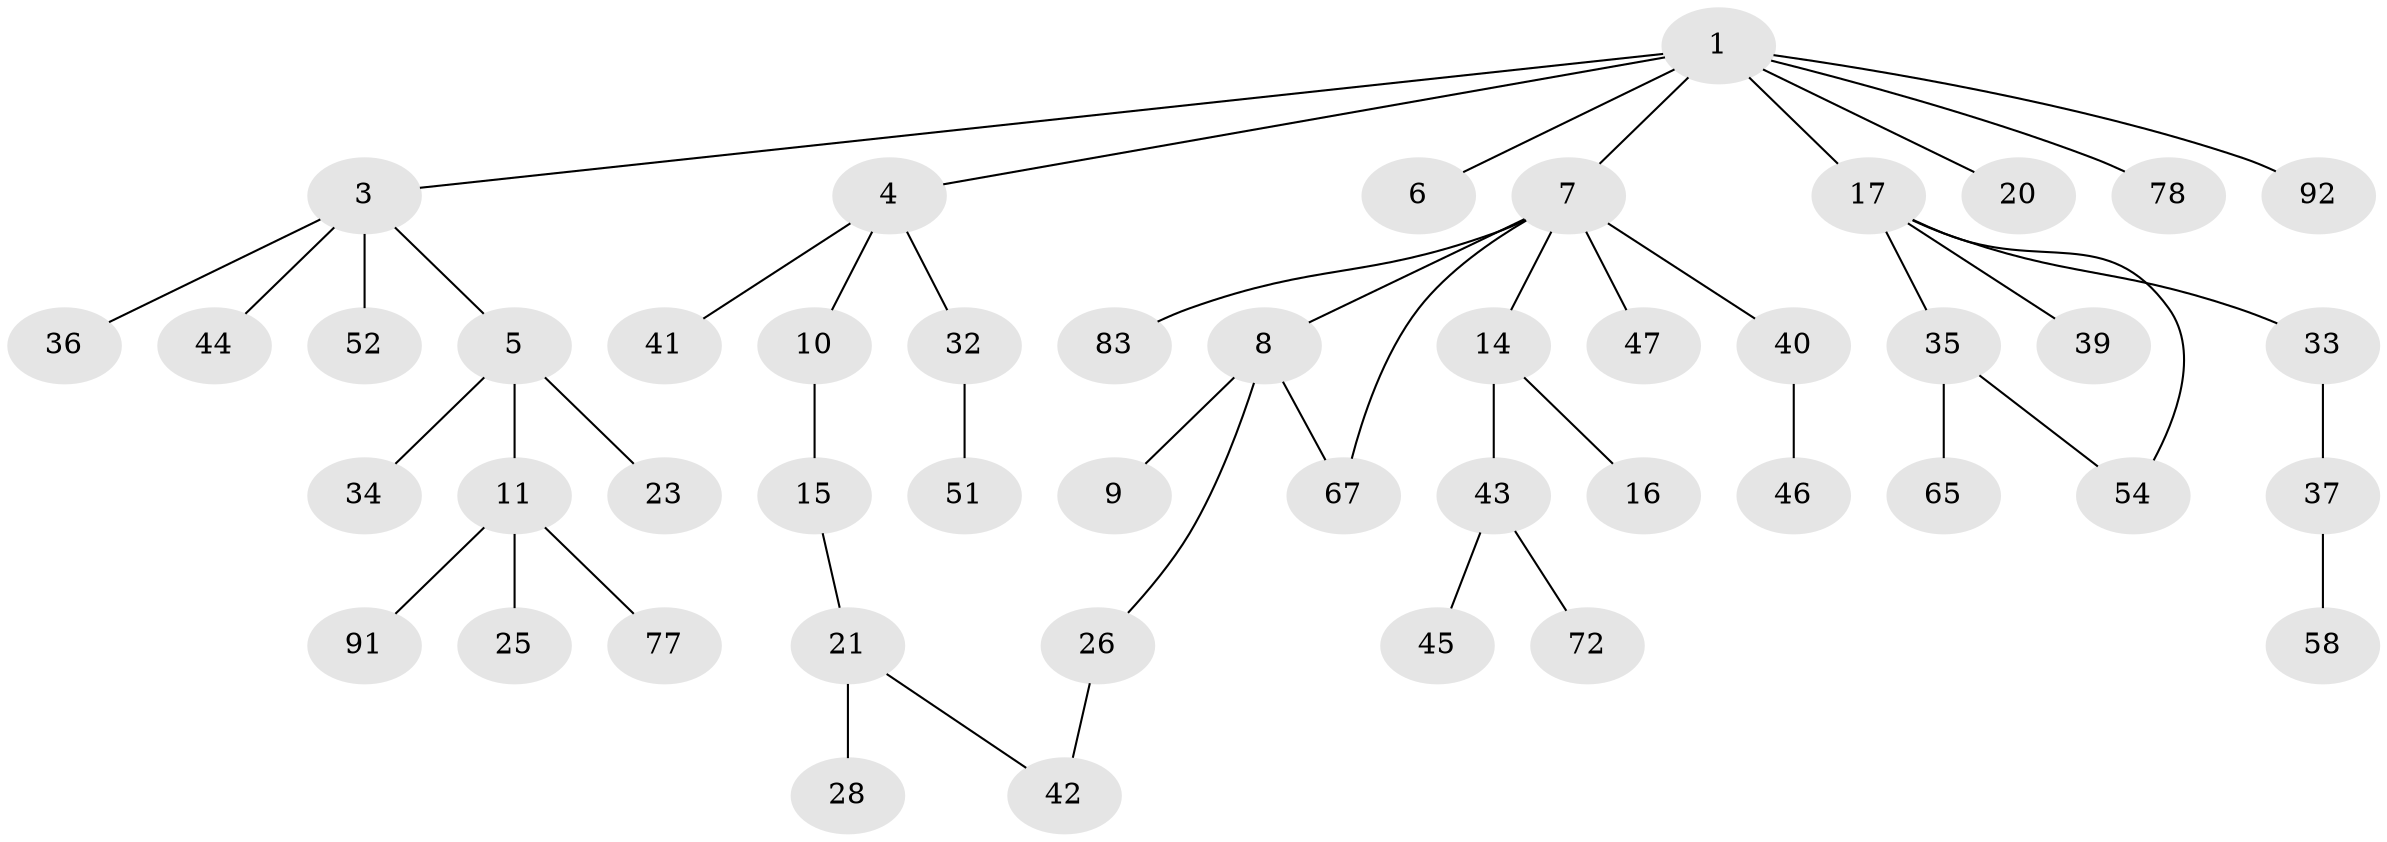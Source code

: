 // original degree distribution, {5: 0.05319148936170213, 4: 0.0851063829787234, 1: 0.44680851063829785, 7: 0.010638297872340425, 2: 0.2978723404255319, 3: 0.10638297872340426}
// Generated by graph-tools (version 1.1) at 2025/54/03/05/25 16:54:46]
// undirected, 47 vertices, 49 edges
graph export_dot {
graph [start="1"]
  node [color=gray90,style=filled];
  1 [super="+2"];
  3 [super="+12"];
  4;
  5;
  6;
  7 [super="+13+31+29"];
  8 [super="+66"];
  9 [super="+69"];
  10 [super="+18"];
  11 [super="+30+27+57"];
  14 [super="+55"];
  15;
  16;
  17 [super="+73+19"];
  20 [super="+80+49+62"];
  21 [super="+38"];
  23 [super="+89"];
  25;
  26 [super="+61"];
  28;
  32;
  33;
  34;
  35;
  36;
  37 [super="+79"];
  39 [super="+84"];
  40;
  41 [super="+48"];
  42 [super="+81+50"];
  43;
  44 [super="+63+85+53"];
  45;
  46;
  47 [super="+64"];
  51;
  52;
  54 [super="+59"];
  58 [super="+60"];
  65 [super="+70"];
  67;
  72;
  77;
  78;
  83;
  91;
  92;
  1 -- 3;
  1 -- 7;
  1 -- 17;
  1 -- 78;
  1 -- 4;
  1 -- 20;
  1 -- 6;
  1 -- 92;
  3 -- 5;
  3 -- 36;
  3 -- 44;
  3 -- 52;
  4 -- 10;
  4 -- 32;
  4 -- 41;
  5 -- 11;
  5 -- 23;
  5 -- 34;
  7 -- 8;
  7 -- 14;
  7 -- 40;
  7 -- 83;
  7 -- 67;
  7 -- 47;
  8 -- 9;
  8 -- 26;
  8 -- 67;
  10 -- 15;
  11 -- 25;
  11 -- 91;
  11 -- 77;
  14 -- 16;
  14 -- 43;
  15 -- 21;
  17 -- 33;
  17 -- 35;
  17 -- 39;
  17 -- 54;
  21 -- 28;
  21 -- 42;
  26 -- 42;
  32 -- 51;
  33 -- 37;
  35 -- 54;
  35 -- 65;
  37 -- 58;
  40 -- 46;
  43 -- 45;
  43 -- 72;
}
